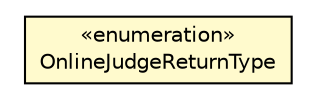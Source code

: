 #!/usr/local/bin/dot
#
# Class diagram 
# Generated by UMLGraph version 5.1 (http://www.umlgraph.org/)
#

digraph G {
	edge [fontname="Helvetica",fontsize=10,labelfontname="Helvetica",labelfontsize=10];
	node [fontname="Helvetica",fontsize=10,shape=plaintext];
	nodesep=0.25;
	ranksep=0.5;
	// cn.edu.uestc.acmicpc.util.settings.Global.OnlineJudgeReturnType
	c21710 [label=<<table title="cn.edu.uestc.acmicpc.util.settings.Global.OnlineJudgeReturnType" border="0" cellborder="1" cellspacing="0" cellpadding="2" port="p" bgcolor="lemonChiffon" href="./Global.OnlineJudgeReturnType.html">
		<tr><td><table border="0" cellspacing="0" cellpadding="1">
<tr><td align="center" balign="center"> &#171;enumeration&#187; </td></tr>
<tr><td align="center" balign="center"> OnlineJudgeReturnType </td></tr>
		</table></td></tr>
		</table>>, fontname="Helvetica", fontcolor="black", fontsize=10.0];
}

